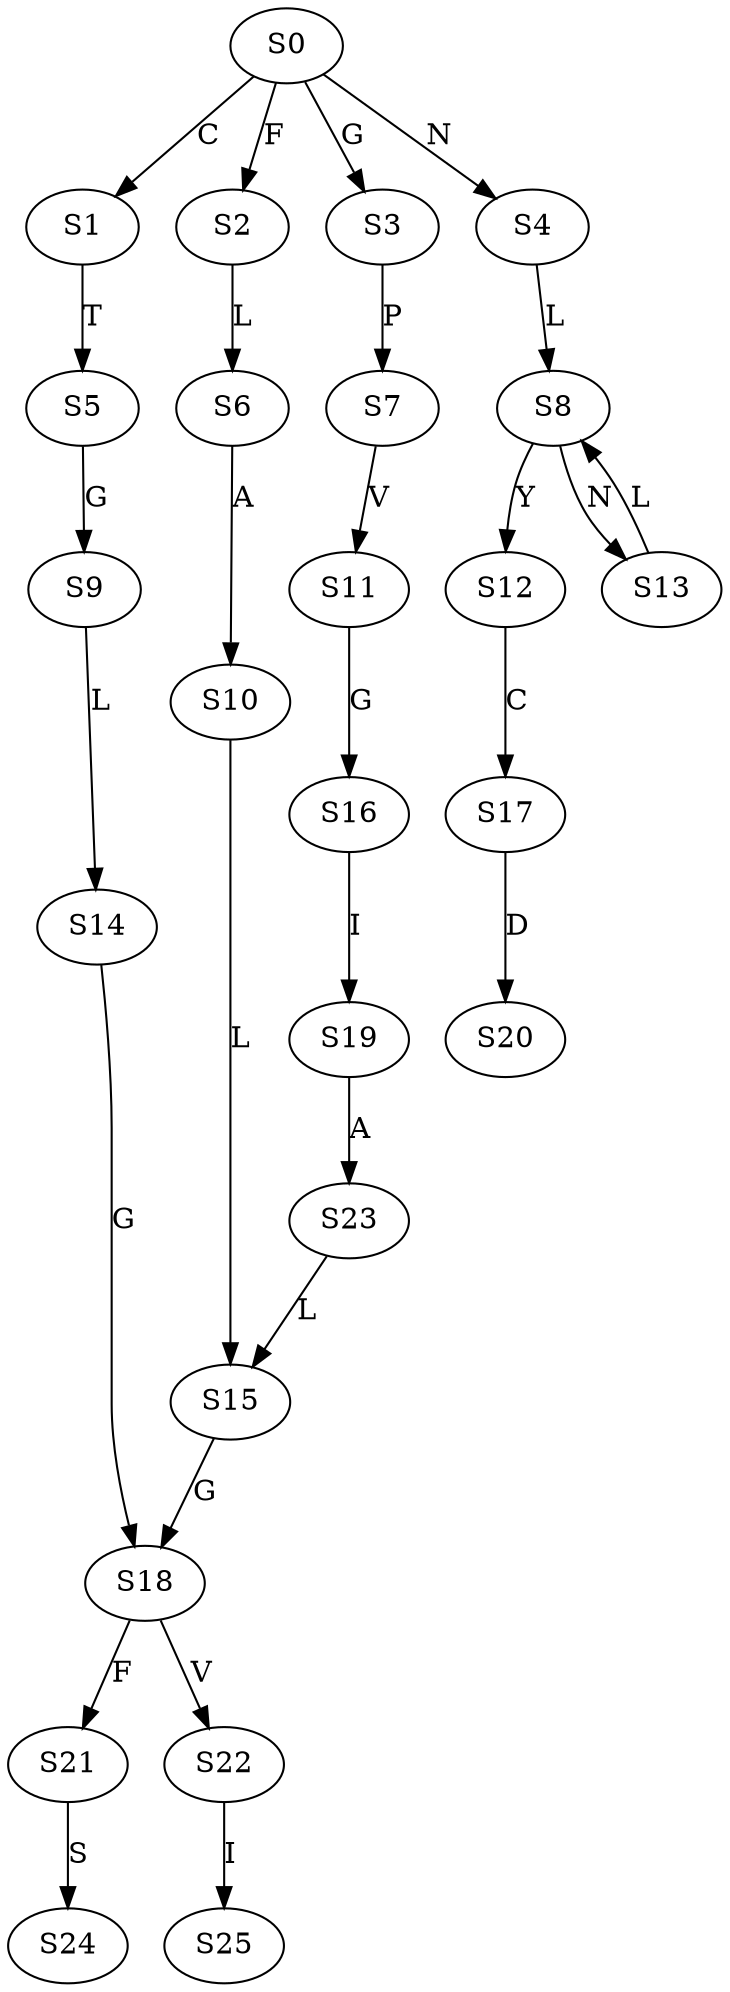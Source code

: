 strict digraph  {
	S0 -> S1 [ label = C ];
	S0 -> S2 [ label = F ];
	S0 -> S3 [ label = G ];
	S0 -> S4 [ label = N ];
	S1 -> S5 [ label = T ];
	S2 -> S6 [ label = L ];
	S3 -> S7 [ label = P ];
	S4 -> S8 [ label = L ];
	S5 -> S9 [ label = G ];
	S6 -> S10 [ label = A ];
	S7 -> S11 [ label = V ];
	S8 -> S12 [ label = Y ];
	S8 -> S13 [ label = N ];
	S9 -> S14 [ label = L ];
	S10 -> S15 [ label = L ];
	S11 -> S16 [ label = G ];
	S12 -> S17 [ label = C ];
	S13 -> S8 [ label = L ];
	S14 -> S18 [ label = G ];
	S15 -> S18 [ label = G ];
	S16 -> S19 [ label = I ];
	S17 -> S20 [ label = D ];
	S18 -> S21 [ label = F ];
	S18 -> S22 [ label = V ];
	S19 -> S23 [ label = A ];
	S21 -> S24 [ label = S ];
	S22 -> S25 [ label = I ];
	S23 -> S15 [ label = L ];
}
